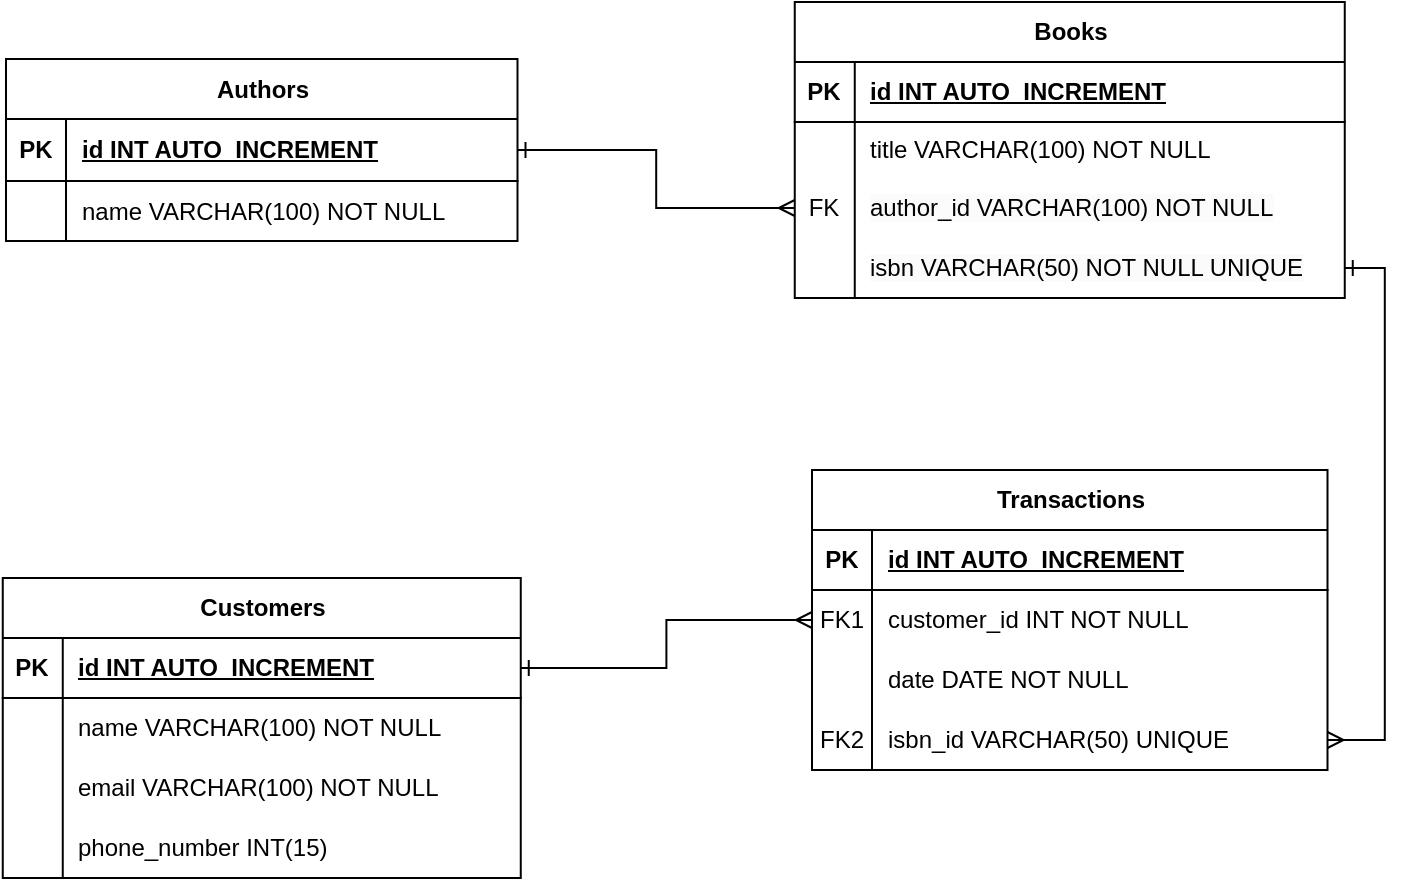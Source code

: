 <mxfile version="24.8.6">
  <diagram id="R2lEEEUBdFMjLlhIrx00" name="Page-1">
    <mxGraphModel dx="1074" dy="715" grid="1" gridSize="18" guides="1" tooltips="1" connect="1" arrows="1" fold="1" page="1" pageScale="1" pageWidth="850" pageHeight="1100" math="0" shadow="0" extFonts="Permanent Marker^https://fonts.googleapis.com/css?family=Permanent+Marker">
      <root>
        <mxCell id="0" />
        <mxCell id="1" parent="0" />
        <mxCell id="2vWbM0LCxiIHnHJIjik--1" value="Books" style="shape=table;startSize=30;container=1;collapsible=1;childLayout=tableLayout;fixedRows=1;rowLines=0;fontStyle=1;align=center;resizeLast=1;html=1;" parent="1" vertex="1">
          <mxGeometry x="459.38" y="72" width="275" height="148" as="geometry" />
        </mxCell>
        <mxCell id="2vWbM0LCxiIHnHJIjik--2" value="" style="shape=tableRow;horizontal=0;startSize=0;swimlaneHead=0;swimlaneBody=0;fillColor=none;collapsible=0;dropTarget=0;points=[[0,0.5],[1,0.5]];portConstraint=eastwest;top=0;left=0;right=0;bottom=1;" parent="2vWbM0LCxiIHnHJIjik--1" vertex="1">
          <mxGeometry y="30" width="275" height="30" as="geometry" />
        </mxCell>
        <mxCell id="2vWbM0LCxiIHnHJIjik--3" value="PK" style="shape=partialRectangle;connectable=0;fillColor=none;top=0;left=0;bottom=0;right=0;fontStyle=1;overflow=hidden;whiteSpace=wrap;html=1;" parent="2vWbM0LCxiIHnHJIjik--2" vertex="1">
          <mxGeometry width="30" height="30" as="geometry">
            <mxRectangle width="30" height="30" as="alternateBounds" />
          </mxGeometry>
        </mxCell>
        <mxCell id="2vWbM0LCxiIHnHJIjik--4" value="id INT AUTO_INCREMENT" style="shape=partialRectangle;connectable=0;fillColor=none;top=0;left=0;bottom=0;right=0;align=left;spacingLeft=6;fontStyle=5;overflow=hidden;whiteSpace=wrap;html=1;" parent="2vWbM0LCxiIHnHJIjik--2" vertex="1">
          <mxGeometry x="30" width="245" height="30" as="geometry">
            <mxRectangle width="245" height="30" as="alternateBounds" />
          </mxGeometry>
        </mxCell>
        <mxCell id="2vWbM0LCxiIHnHJIjik--5" value="" style="shape=tableRow;horizontal=0;startSize=0;swimlaneHead=0;swimlaneBody=0;fillColor=none;collapsible=0;dropTarget=0;points=[[0,0.5],[1,0.5]];portConstraint=eastwest;top=0;left=0;right=0;bottom=0;" parent="2vWbM0LCxiIHnHJIjik--1" vertex="1">
          <mxGeometry y="60" width="275" height="28" as="geometry" />
        </mxCell>
        <mxCell id="2vWbM0LCxiIHnHJIjik--6" value="" style="shape=partialRectangle;connectable=0;fillColor=none;top=0;left=0;bottom=0;right=0;editable=1;overflow=hidden;whiteSpace=wrap;html=1;" parent="2vWbM0LCxiIHnHJIjik--5" vertex="1">
          <mxGeometry width="30" height="28" as="geometry">
            <mxRectangle width="30" height="28" as="alternateBounds" />
          </mxGeometry>
        </mxCell>
        <mxCell id="2vWbM0LCxiIHnHJIjik--7" value="title VARCHAR(100) NOT NULL" style="shape=partialRectangle;connectable=0;fillColor=none;top=0;left=0;bottom=0;right=0;align=left;spacingLeft=6;overflow=hidden;whiteSpace=wrap;html=1;" parent="2vWbM0LCxiIHnHJIjik--5" vertex="1">
          <mxGeometry x="30" width="245" height="28" as="geometry">
            <mxRectangle width="245" height="28" as="alternateBounds" />
          </mxGeometry>
        </mxCell>
        <mxCell id="2vWbM0LCxiIHnHJIjik--8" value="" style="shape=tableRow;horizontal=0;startSize=0;swimlaneHead=0;swimlaneBody=0;fillColor=none;collapsible=0;dropTarget=0;points=[[0,0.5],[1,0.5]];portConstraint=eastwest;top=0;left=0;right=0;bottom=0;" parent="2vWbM0LCxiIHnHJIjik--1" vertex="1">
          <mxGeometry y="88" width="275" height="30" as="geometry" />
        </mxCell>
        <mxCell id="2vWbM0LCxiIHnHJIjik--9" value="FK" style="shape=partialRectangle;connectable=0;fillColor=none;top=0;left=0;bottom=0;right=0;editable=1;overflow=hidden;whiteSpace=wrap;html=1;" parent="2vWbM0LCxiIHnHJIjik--8" vertex="1">
          <mxGeometry width="30" height="30" as="geometry">
            <mxRectangle width="30" height="30" as="alternateBounds" />
          </mxGeometry>
        </mxCell>
        <mxCell id="2vWbM0LCxiIHnHJIjik--10" value="&lt;span style=&quot;caret-color: rgb(0, 0, 0); color: rgb(0, 0, 0); font-family: Helvetica; font-size: 12px; font-style: normal; font-variant-caps: normal; font-weight: 400; letter-spacing: normal; orphans: auto; text-align: left; text-indent: 0px; text-transform: none; white-space: normal; widows: auto; word-spacing: 0px; -webkit-text-stroke-width: 0px; background-color: rgb(251, 251, 251); text-decoration: none; display: inline !important; float: none;&quot;&gt;author_id VARCHAR(100) NOT NULL&lt;/span&gt;" style="shape=partialRectangle;connectable=0;fillColor=none;top=0;left=0;bottom=0;right=0;align=left;spacingLeft=6;overflow=hidden;whiteSpace=wrap;html=1;" parent="2vWbM0LCxiIHnHJIjik--8" vertex="1">
          <mxGeometry x="30" width="245" height="30" as="geometry">
            <mxRectangle width="245" height="30" as="alternateBounds" />
          </mxGeometry>
        </mxCell>
        <mxCell id="2vWbM0LCxiIHnHJIjik--11" value="" style="shape=tableRow;horizontal=0;startSize=0;swimlaneHead=0;swimlaneBody=0;fillColor=none;collapsible=0;dropTarget=0;points=[[0,0.5],[1,0.5]];portConstraint=eastwest;top=0;left=0;right=0;bottom=0;" parent="2vWbM0LCxiIHnHJIjik--1" vertex="1">
          <mxGeometry y="118" width="275" height="30" as="geometry" />
        </mxCell>
        <mxCell id="2vWbM0LCxiIHnHJIjik--12" value="" style="shape=partialRectangle;connectable=0;fillColor=none;top=0;left=0;bottom=0;right=0;editable=1;overflow=hidden;whiteSpace=wrap;html=1;" parent="2vWbM0LCxiIHnHJIjik--11" vertex="1">
          <mxGeometry width="30" height="30" as="geometry">
            <mxRectangle width="30" height="30" as="alternateBounds" />
          </mxGeometry>
        </mxCell>
        <mxCell id="2vWbM0LCxiIHnHJIjik--13" value="&lt;span style=&quot;caret-color: rgb(0, 0, 0); color: rgb(0, 0, 0); font-family: Helvetica; font-size: 12px; font-style: normal; font-variant-caps: normal; font-weight: 400; letter-spacing: normal; orphans: auto; text-align: left; text-indent: 0px; text-transform: none; white-space: normal; widows: auto; word-spacing: 0px; -webkit-text-stroke-width: 0px; background-color: rgb(251, 251, 251); text-decoration: none; display: inline !important; float: none;&quot;&gt;isbn VARCHAR(50) NOT NULL UNIQUE&lt;/span&gt;" style="shape=partialRectangle;connectable=0;fillColor=none;top=0;left=0;bottom=0;right=0;align=left;spacingLeft=6;overflow=hidden;whiteSpace=wrap;html=1;" parent="2vWbM0LCxiIHnHJIjik--11" vertex="1">
          <mxGeometry x="30" width="245" height="30" as="geometry">
            <mxRectangle width="245" height="30" as="alternateBounds" />
          </mxGeometry>
        </mxCell>
        <mxCell id="2vWbM0LCxiIHnHJIjik--14" value="Authors" style="shape=table;startSize=30;container=1;collapsible=1;childLayout=tableLayout;fixedRows=1;rowLines=0;fontStyle=1;align=center;resizeLast=1;html=1;" parent="1" vertex="1">
          <mxGeometry x="65" y="100.5" width="255.75" height="91" as="geometry" />
        </mxCell>
        <mxCell id="2vWbM0LCxiIHnHJIjik--15" value="" style="shape=tableRow;horizontal=0;startSize=0;swimlaneHead=0;swimlaneBody=0;fillColor=none;collapsible=0;dropTarget=0;points=[[0,0.5],[1,0.5]];portConstraint=eastwest;top=0;left=0;right=0;bottom=1;" parent="2vWbM0LCxiIHnHJIjik--14" vertex="1">
          <mxGeometry y="30" width="255.75" height="31" as="geometry" />
        </mxCell>
        <mxCell id="2vWbM0LCxiIHnHJIjik--16" value="PK" style="shape=partialRectangle;connectable=0;fillColor=none;top=0;left=0;bottom=0;right=0;fontStyle=1;overflow=hidden;whiteSpace=wrap;html=1;" parent="2vWbM0LCxiIHnHJIjik--15" vertex="1">
          <mxGeometry width="30" height="31" as="geometry">
            <mxRectangle width="30" height="31" as="alternateBounds" />
          </mxGeometry>
        </mxCell>
        <mxCell id="2vWbM0LCxiIHnHJIjik--17" value="id INT AUTO_INCREMENT" style="shape=partialRectangle;connectable=0;fillColor=none;top=0;left=0;bottom=0;right=0;align=left;spacingLeft=6;fontStyle=5;overflow=hidden;whiteSpace=wrap;html=1;" parent="2vWbM0LCxiIHnHJIjik--15" vertex="1">
          <mxGeometry x="30" width="225.75" height="31" as="geometry">
            <mxRectangle width="225.75" height="31" as="alternateBounds" />
          </mxGeometry>
        </mxCell>
        <mxCell id="2vWbM0LCxiIHnHJIjik--18" value="" style="shape=tableRow;horizontal=0;startSize=0;swimlaneHead=0;swimlaneBody=0;fillColor=none;collapsible=0;dropTarget=0;points=[[0,0.5],[1,0.5]];portConstraint=eastwest;top=0;left=0;right=0;bottom=0;" parent="2vWbM0LCxiIHnHJIjik--14" vertex="1">
          <mxGeometry y="61" width="255.75" height="30" as="geometry" />
        </mxCell>
        <mxCell id="2vWbM0LCxiIHnHJIjik--19" value="" style="shape=partialRectangle;connectable=0;fillColor=none;top=0;left=0;bottom=0;right=0;editable=1;overflow=hidden;whiteSpace=wrap;html=1;" parent="2vWbM0LCxiIHnHJIjik--18" vertex="1">
          <mxGeometry width="30" height="30" as="geometry">
            <mxRectangle width="30" height="30" as="alternateBounds" />
          </mxGeometry>
        </mxCell>
        <mxCell id="2vWbM0LCxiIHnHJIjik--20" value="name VARCHAR(100) NOT NULL" style="shape=partialRectangle;connectable=0;fillColor=none;top=0;left=0;bottom=0;right=0;align=left;spacingLeft=6;overflow=hidden;whiteSpace=wrap;html=1;" parent="2vWbM0LCxiIHnHJIjik--18" vertex="1">
          <mxGeometry x="30" width="225.75" height="30" as="geometry">
            <mxRectangle width="225.75" height="30" as="alternateBounds" />
          </mxGeometry>
        </mxCell>
        <mxCell id="2vWbM0LCxiIHnHJIjik--27" value="Customers" style="shape=table;startSize=30;container=1;collapsible=1;childLayout=tableLayout;fixedRows=1;rowLines=0;fontStyle=1;align=center;resizeLast=1;html=1;" parent="1" vertex="1">
          <mxGeometry x="63.38" y="360" width="259" height="150" as="geometry" />
        </mxCell>
        <mxCell id="2vWbM0LCxiIHnHJIjik--28" value="" style="shape=tableRow;horizontal=0;startSize=0;swimlaneHead=0;swimlaneBody=0;fillColor=none;collapsible=0;dropTarget=0;points=[[0,0.5],[1,0.5]];portConstraint=eastwest;top=0;left=0;right=0;bottom=1;" parent="2vWbM0LCxiIHnHJIjik--27" vertex="1">
          <mxGeometry y="30" width="259" height="30" as="geometry" />
        </mxCell>
        <mxCell id="2vWbM0LCxiIHnHJIjik--29" value="PK" style="shape=partialRectangle;connectable=0;fillColor=none;top=0;left=0;bottom=0;right=0;fontStyle=1;overflow=hidden;whiteSpace=wrap;html=1;" parent="2vWbM0LCxiIHnHJIjik--28" vertex="1">
          <mxGeometry width="30" height="30" as="geometry">
            <mxRectangle width="30" height="30" as="alternateBounds" />
          </mxGeometry>
        </mxCell>
        <mxCell id="2vWbM0LCxiIHnHJIjik--30" value="id INT AUTO_INCREMENT" style="shape=partialRectangle;connectable=0;fillColor=none;top=0;left=0;bottom=0;right=0;align=left;spacingLeft=6;fontStyle=5;overflow=hidden;whiteSpace=wrap;html=1;" parent="2vWbM0LCxiIHnHJIjik--28" vertex="1">
          <mxGeometry x="30" width="229" height="30" as="geometry">
            <mxRectangle width="229" height="30" as="alternateBounds" />
          </mxGeometry>
        </mxCell>
        <mxCell id="2vWbM0LCxiIHnHJIjik--31" value="" style="shape=tableRow;horizontal=0;startSize=0;swimlaneHead=0;swimlaneBody=0;fillColor=none;collapsible=0;dropTarget=0;points=[[0,0.5],[1,0.5]];portConstraint=eastwest;top=0;left=0;right=0;bottom=0;" parent="2vWbM0LCxiIHnHJIjik--27" vertex="1">
          <mxGeometry y="60" width="259" height="30" as="geometry" />
        </mxCell>
        <mxCell id="2vWbM0LCxiIHnHJIjik--32" value="" style="shape=partialRectangle;connectable=0;fillColor=none;top=0;left=0;bottom=0;right=0;editable=1;overflow=hidden;whiteSpace=wrap;html=1;" parent="2vWbM0LCxiIHnHJIjik--31" vertex="1">
          <mxGeometry width="30" height="30" as="geometry">
            <mxRectangle width="30" height="30" as="alternateBounds" />
          </mxGeometry>
        </mxCell>
        <mxCell id="2vWbM0LCxiIHnHJIjik--33" value="name VARCHAR(100) NOT NULL" style="shape=partialRectangle;connectable=0;fillColor=none;top=0;left=0;bottom=0;right=0;align=left;spacingLeft=6;overflow=hidden;whiteSpace=wrap;html=1;" parent="2vWbM0LCxiIHnHJIjik--31" vertex="1">
          <mxGeometry x="30" width="229" height="30" as="geometry">
            <mxRectangle width="229" height="30" as="alternateBounds" />
          </mxGeometry>
        </mxCell>
        <mxCell id="2vWbM0LCxiIHnHJIjik--34" value="" style="shape=tableRow;horizontal=0;startSize=0;swimlaneHead=0;swimlaneBody=0;fillColor=none;collapsible=0;dropTarget=0;points=[[0,0.5],[1,0.5]];portConstraint=eastwest;top=0;left=0;right=0;bottom=0;" parent="2vWbM0LCxiIHnHJIjik--27" vertex="1">
          <mxGeometry y="90" width="259" height="30" as="geometry" />
        </mxCell>
        <mxCell id="2vWbM0LCxiIHnHJIjik--35" value="" style="shape=partialRectangle;connectable=0;fillColor=none;top=0;left=0;bottom=0;right=0;editable=1;overflow=hidden;whiteSpace=wrap;html=1;" parent="2vWbM0LCxiIHnHJIjik--34" vertex="1">
          <mxGeometry width="30" height="30" as="geometry">
            <mxRectangle width="30" height="30" as="alternateBounds" />
          </mxGeometry>
        </mxCell>
        <mxCell id="2vWbM0LCxiIHnHJIjik--36" value="email VARCHAR(100) NOT NULL" style="shape=partialRectangle;connectable=0;fillColor=none;top=0;left=0;bottom=0;right=0;align=left;spacingLeft=6;overflow=hidden;whiteSpace=wrap;html=1;" parent="2vWbM0LCxiIHnHJIjik--34" vertex="1">
          <mxGeometry x="30" width="229" height="30" as="geometry">
            <mxRectangle width="229" height="30" as="alternateBounds" />
          </mxGeometry>
        </mxCell>
        <mxCell id="2vWbM0LCxiIHnHJIjik--37" value="" style="shape=tableRow;horizontal=0;startSize=0;swimlaneHead=0;swimlaneBody=0;fillColor=none;collapsible=0;dropTarget=0;points=[[0,0.5],[1,0.5]];portConstraint=eastwest;top=0;left=0;right=0;bottom=0;" parent="2vWbM0LCxiIHnHJIjik--27" vertex="1">
          <mxGeometry y="120" width="259" height="30" as="geometry" />
        </mxCell>
        <mxCell id="2vWbM0LCxiIHnHJIjik--38" value="" style="shape=partialRectangle;connectable=0;fillColor=none;top=0;left=0;bottom=0;right=0;editable=1;overflow=hidden;whiteSpace=wrap;html=1;" parent="2vWbM0LCxiIHnHJIjik--37" vertex="1">
          <mxGeometry width="30" height="30" as="geometry">
            <mxRectangle width="30" height="30" as="alternateBounds" />
          </mxGeometry>
        </mxCell>
        <mxCell id="2vWbM0LCxiIHnHJIjik--39" value="phone_number INT(15)" style="shape=partialRectangle;connectable=0;fillColor=none;top=0;left=0;bottom=0;right=0;align=left;spacingLeft=6;overflow=hidden;whiteSpace=wrap;html=1;" parent="2vWbM0LCxiIHnHJIjik--37" vertex="1">
          <mxGeometry x="30" width="229" height="30" as="geometry">
            <mxRectangle width="229" height="30" as="alternateBounds" />
          </mxGeometry>
        </mxCell>
        <mxCell id="2vWbM0LCxiIHnHJIjik--40" value="Transactions" style="shape=table;startSize=30;container=1;collapsible=1;childLayout=tableLayout;fixedRows=1;rowLines=0;fontStyle=1;align=center;resizeLast=1;html=1;" parent="1" vertex="1">
          <mxGeometry x="468" y="306" width="257.75" height="150" as="geometry" />
        </mxCell>
        <mxCell id="2vWbM0LCxiIHnHJIjik--41" value="" style="shape=tableRow;horizontal=0;startSize=0;swimlaneHead=0;swimlaneBody=0;fillColor=none;collapsible=0;dropTarget=0;points=[[0,0.5],[1,0.5]];portConstraint=eastwest;top=0;left=0;right=0;bottom=1;" parent="2vWbM0LCxiIHnHJIjik--40" vertex="1">
          <mxGeometry y="30" width="257.75" height="30" as="geometry" />
        </mxCell>
        <mxCell id="2vWbM0LCxiIHnHJIjik--42" value="PK" style="shape=partialRectangle;connectable=0;fillColor=none;top=0;left=0;bottom=0;right=0;fontStyle=1;overflow=hidden;whiteSpace=wrap;html=1;" parent="2vWbM0LCxiIHnHJIjik--41" vertex="1">
          <mxGeometry width="30" height="30" as="geometry">
            <mxRectangle width="30" height="30" as="alternateBounds" />
          </mxGeometry>
        </mxCell>
        <mxCell id="2vWbM0LCxiIHnHJIjik--43" value="id INT AUTO_INCREMENT" style="shape=partialRectangle;connectable=0;fillColor=none;top=0;left=0;bottom=0;right=0;align=left;spacingLeft=6;fontStyle=5;overflow=hidden;whiteSpace=wrap;html=1;" parent="2vWbM0LCxiIHnHJIjik--41" vertex="1">
          <mxGeometry x="30" width="227.75" height="30" as="geometry">
            <mxRectangle width="227.75" height="30" as="alternateBounds" />
          </mxGeometry>
        </mxCell>
        <mxCell id="2vWbM0LCxiIHnHJIjik--44" value="" style="shape=tableRow;horizontal=0;startSize=0;swimlaneHead=0;swimlaneBody=0;fillColor=none;collapsible=0;dropTarget=0;points=[[0,0.5],[1,0.5]];portConstraint=eastwest;top=0;left=0;right=0;bottom=0;" parent="2vWbM0LCxiIHnHJIjik--40" vertex="1">
          <mxGeometry y="60" width="257.75" height="30" as="geometry" />
        </mxCell>
        <mxCell id="2vWbM0LCxiIHnHJIjik--45" value="FK1" style="shape=partialRectangle;connectable=0;fillColor=none;top=0;left=0;bottom=0;right=0;editable=1;overflow=hidden;whiteSpace=wrap;html=1;" parent="2vWbM0LCxiIHnHJIjik--44" vertex="1">
          <mxGeometry width="30" height="30" as="geometry">
            <mxRectangle width="30" height="30" as="alternateBounds" />
          </mxGeometry>
        </mxCell>
        <mxCell id="2vWbM0LCxiIHnHJIjik--46" value="customer_id INT NOT NULL" style="shape=partialRectangle;connectable=0;fillColor=none;top=0;left=0;bottom=0;right=0;align=left;spacingLeft=6;overflow=hidden;whiteSpace=wrap;html=1;" parent="2vWbM0LCxiIHnHJIjik--44" vertex="1">
          <mxGeometry x="30" width="227.75" height="30" as="geometry">
            <mxRectangle width="227.75" height="30" as="alternateBounds" />
          </mxGeometry>
        </mxCell>
        <mxCell id="2vWbM0LCxiIHnHJIjik--47" value="" style="shape=tableRow;horizontal=0;startSize=0;swimlaneHead=0;swimlaneBody=0;fillColor=none;collapsible=0;dropTarget=0;points=[[0,0.5],[1,0.5]];portConstraint=eastwest;top=0;left=0;right=0;bottom=0;" parent="2vWbM0LCxiIHnHJIjik--40" vertex="1">
          <mxGeometry y="90" width="257.75" height="30" as="geometry" />
        </mxCell>
        <mxCell id="2vWbM0LCxiIHnHJIjik--48" value="" style="shape=partialRectangle;connectable=0;fillColor=none;top=0;left=0;bottom=0;right=0;editable=1;overflow=hidden;whiteSpace=wrap;html=1;" parent="2vWbM0LCxiIHnHJIjik--47" vertex="1">
          <mxGeometry width="30" height="30" as="geometry">
            <mxRectangle width="30" height="30" as="alternateBounds" />
          </mxGeometry>
        </mxCell>
        <mxCell id="2vWbM0LCxiIHnHJIjik--49" value="date DATE NOT NULL" style="shape=partialRectangle;connectable=0;fillColor=none;top=0;left=0;bottom=0;right=0;align=left;spacingLeft=6;overflow=hidden;whiteSpace=wrap;html=1;" parent="2vWbM0LCxiIHnHJIjik--47" vertex="1">
          <mxGeometry x="30" width="227.75" height="30" as="geometry">
            <mxRectangle width="227.75" height="30" as="alternateBounds" />
          </mxGeometry>
        </mxCell>
        <mxCell id="2vWbM0LCxiIHnHJIjik--50" value="" style="shape=tableRow;horizontal=0;startSize=0;swimlaneHead=0;swimlaneBody=0;fillColor=none;collapsible=0;dropTarget=0;points=[[0,0.5],[1,0.5]];portConstraint=eastwest;top=0;left=0;right=0;bottom=0;" parent="2vWbM0LCxiIHnHJIjik--40" vertex="1">
          <mxGeometry y="120" width="257.75" height="30" as="geometry" />
        </mxCell>
        <mxCell id="2vWbM0LCxiIHnHJIjik--51" value="FK2" style="shape=partialRectangle;connectable=0;fillColor=none;top=0;left=0;bottom=0;right=0;editable=1;overflow=hidden;whiteSpace=wrap;html=1;" parent="2vWbM0LCxiIHnHJIjik--50" vertex="1">
          <mxGeometry width="30" height="30" as="geometry">
            <mxRectangle width="30" height="30" as="alternateBounds" />
          </mxGeometry>
        </mxCell>
        <mxCell id="2vWbM0LCxiIHnHJIjik--52" value="isbn_id VARCHAR(50) UNIQUE" style="shape=partialRectangle;connectable=0;fillColor=none;top=0;left=0;bottom=0;right=0;align=left;spacingLeft=6;overflow=hidden;whiteSpace=wrap;html=1;" parent="2vWbM0LCxiIHnHJIjik--50" vertex="1">
          <mxGeometry x="30" width="227.75" height="30" as="geometry">
            <mxRectangle width="227.75" height="30" as="alternateBounds" />
          </mxGeometry>
        </mxCell>
        <mxCell id="ESRWzB51GEL6O9GalWPq-2" style="edgeStyle=orthogonalEdgeStyle;rounded=0;orthogonalLoop=1;jettySize=auto;html=1;exitX=1;exitY=0.5;exitDx=0;exitDy=0;entryX=0;entryY=0.5;entryDx=0;entryDy=0;startArrow=ERone;startFill=0;endArrow=ERmany;endFill=0;" edge="1" parent="1" source="2vWbM0LCxiIHnHJIjik--28" target="2vWbM0LCxiIHnHJIjik--44">
          <mxGeometry relative="1" as="geometry" />
        </mxCell>
        <mxCell id="ESRWzB51GEL6O9GalWPq-4" style="edgeStyle=orthogonalEdgeStyle;rounded=0;orthogonalLoop=1;jettySize=auto;html=1;exitX=1;exitY=0.5;exitDx=0;exitDy=0;entryX=0;entryY=0.5;entryDx=0;entryDy=0;startArrow=ERone;startFill=0;endArrow=ERmany;endFill=0;" edge="1" parent="1" source="2vWbM0LCxiIHnHJIjik--15" target="2vWbM0LCxiIHnHJIjik--8">
          <mxGeometry relative="1" as="geometry" />
        </mxCell>
        <mxCell id="ESRWzB51GEL6O9GalWPq-18" style="edgeStyle=orthogonalEdgeStyle;rounded=0;orthogonalLoop=1;jettySize=auto;html=1;exitX=1;exitY=0.5;exitDx=0;exitDy=0;entryX=1;entryY=0.5;entryDx=0;entryDy=0;startArrow=ERone;startFill=0;endArrow=ERmany;endFill=0;" edge="1" parent="1" source="2vWbM0LCxiIHnHJIjik--11" target="2vWbM0LCxiIHnHJIjik--50">
          <mxGeometry relative="1" as="geometry" />
        </mxCell>
      </root>
    </mxGraphModel>
  </diagram>
</mxfile>
